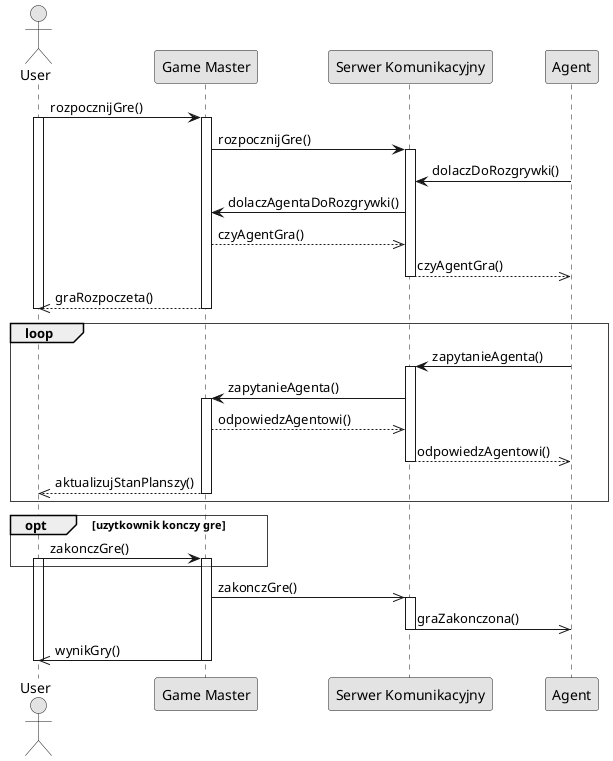 @startuml

skinparam shadowing false
skinparam monochrome true
skinparam sequenceGroupBorderThickness 0.5

actor User
participant "Game Master" as gm
participant "Serwer Komunikacyjny" as sk

User -> gm: rozpocznijGre()
activate User
activate gm
gm -> sk: rozpocznijGre()
activate sk

sk <- Agent: dolaczDoRozgrywki()
sk -> gm: dolaczAgentaDoRozgrywki()
gm -->> sk: czyAgentGra()
sk -->> Agent : czyAgentGra()
deactivate sk

gm -->> User: graRozpoczeta()
deactivate gm
deactivate User

loop
	sk <- Agent :zapytanieAgenta()
	activate sk
	sk -> gm: zapytanieAgenta()
	activate gm
	gm -->> sk: odpowiedzAgentowi()
	sk -->> Agent : odpowiedzAgentowi()
	deactivate sk
	
	gm -->> User: aktualizujStanPlanszy()
	deactivate gm
end

opt uzytkownik konczy gre
	User -> gm: zakonczGre()
	activate User
	activate gm
end

gm ->> sk: zakonczGre()
activate sk
sk ->> Agent : graZakonczona()
deactivate sk

gm ->> User: wynikGry()
deactivate gm
deactivate User

deactivate User
deactivate gm
deactivate sk

@enduml
